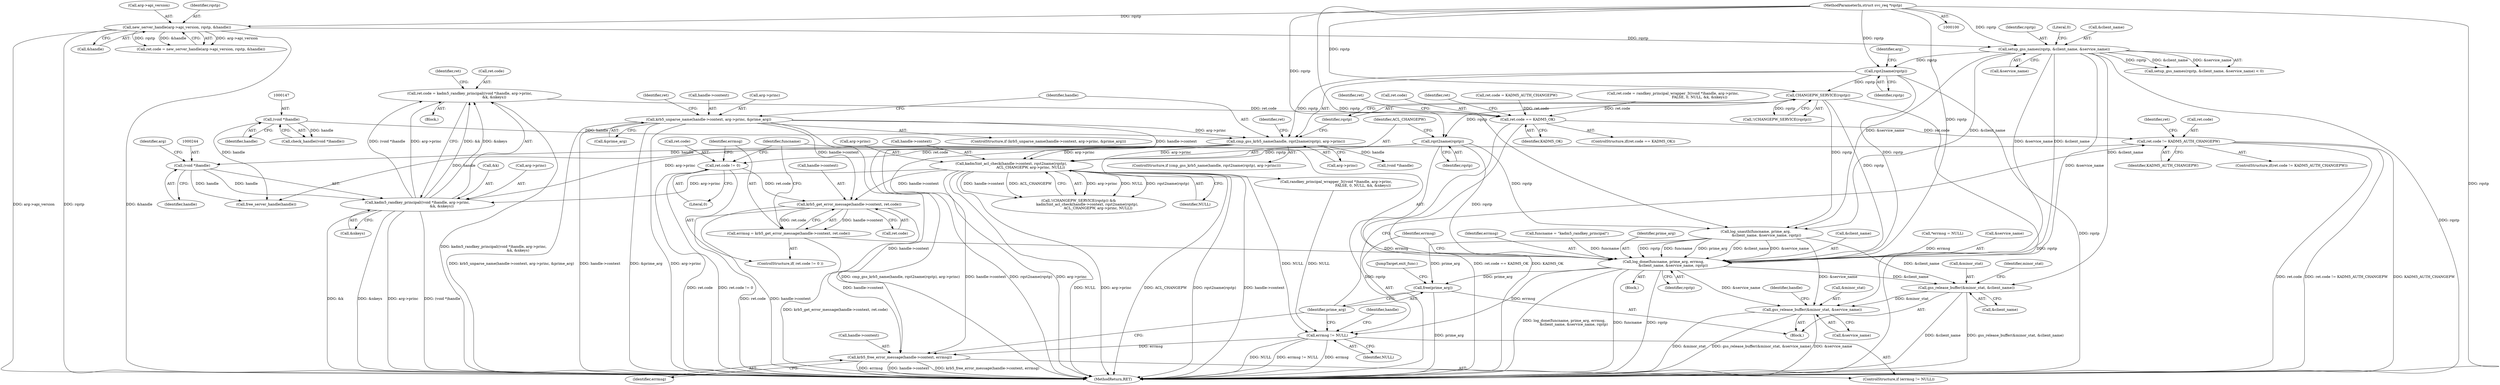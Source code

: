 digraph "0_krb5_83ed75feba32e46f736fcce0d96a0445f29b96c2_2@API" {
"1000238" [label="(Call,ret.code = kadm5_randkey_principal((void *)handle, arg->princ,\n                                           &k, &nkeys))"];
"1000242" [label="(Call,kadm5_randkey_principal((void *)handle, arg->princ,\n                                           &k, &nkeys))"];
"1000243" [label="(Call,(void *)handle)"];
"1000194" [label="(Call,cmp_gss_krb5_name(handle, rqst2name(rqstp), arg->princ))"];
"1000146" [label="(Call,(void *)handle)"];
"1000196" [label="(Call,rqst2name(rqstp))"];
"1000162" [label="(Call,setup_gss_names(rqstp, &client_name, &service_name))"];
"1000132" [label="(Call,new_server_handle(arg->api_version, rqstp, &handle))"];
"1000102" [label="(MethodParameterIn,struct svc_req *rqstp)"];
"1000177" [label="(Call,krb5_unparse_name(handle->context, arg->princ, &prime_arg))"];
"1000226" [label="(Call,kadm5int_acl_check(handle->context, rqst2name(rqstp),\n                                  ACL_CHANGEPW, arg->princ, NULL))"];
"1000230" [label="(Call,rqst2name(rqstp))"];
"1000224" [label="(Call,CHANGEPW_SERVICE(rqstp))"];
"1000269" [label="(Call,ret.code == KADM5_OK)"];
"1000286" [label="(Call,ret.code != KADM5_AUTH_CHANGEPW)"];
"1000293" [label="(Call,ret.code != 0)"];
"1000300" [label="(Call,krb5_get_error_message(handle->context, ret.code))"];
"1000298" [label="(Call,errmsg = krb5_get_error_message(handle->context, ret.code))"];
"1000307" [label="(Call,log_done(funcname, prime_arg, errmsg,\n                 &client_name, &service_name, rqstp))"];
"1000317" [label="(Call,errmsg != NULL)"];
"1000320" [label="(Call,krb5_free_error_message(handle->context, errmsg))"];
"1000325" [label="(Call,free(prime_arg))"];
"1000328" [label="(Call,gss_release_buffer(&minor_stat, &client_name))"];
"1000333" [label="(Call,gss_release_buffer(&minor_stat, &service_name))"];
"1000157" [label="(Call,funcname = \"kadm5_randkey_principal\")"];
"1000325" [label="(Call,free(prime_arg))"];
"1000298" [label="(Call,errmsg = krb5_get_error_message(handle->context, ret.code))"];
"1000137" [label="(Call,&handle)"];
"1000148" [label="(Identifier,handle)"];
"1000227" [label="(Call,handle->context)"];
"1000239" [label="(Call,ret.code)"];
"1000317" [label="(Call,errmsg != NULL)"];
"1000273" [label="(Identifier,KADM5_OK)"];
"1000133" [label="(Call,arg->api_version)"];
"1000193" [label="(ControlStructure,if (cmp_gss_krb5_name(handle, rqst2name(rqstp), arg->princ)))"];
"1000309" [label="(Identifier,prime_arg)"];
"1000230" [label="(Call,rqst2name(rqstp))"];
"1000322" [label="(Identifier,handle)"];
"1000247" [label="(Identifier,arg)"];
"1000103" [label="(Block,)"];
"1000320" [label="(Call,krb5_free_error_message(handle->context, errmsg))"];
"1000339" [label="(Identifier,handle)"];
"1000343" [label="(MethodReturn,RET)"];
"1000194" [label="(Call,cmp_gss_krb5_name(handle, rqst2name(rqstp), arg->princ))"];
"1000277" [label="(Identifier,ret)"];
"1000255" [label="(Call,log_unauth(funcname, prime_arg,\n                   &client_name, &service_name, rqstp))"];
"1000223" [label="(Call,!(CHANGEPW_SERVICE(rqstp)))"];
"1000162" [label="(Call,setup_gss_names(rqstp, &client_name, &service_name))"];
"1000294" [label="(Call,ret.code)"];
"1000321" [label="(Call,handle->context)"];
"1000232" [label="(Identifier,ACL_CHANGEPW)"];
"1000263" [label="(Call,ret.code = KADM5_AUTH_CHANGEPW)"];
"1000338" [label="(Call,free_server_handle(handle))"];
"1000315" [label="(Identifier,rqstp)"];
"1000285" [label="(ControlStructure,if(ret.code != KADM5_AUTH_CHANGEPW))"];
"1000245" [label="(Identifier,handle)"];
"1000204" [label="(Identifier,ret)"];
"1000161" [label="(Call,setup_gss_names(rqstp, &client_name, &service_name) < 0)"];
"1000196" [label="(Call,rqst2name(rqstp))"];
"1000181" [label="(Call,arg->princ)"];
"1000225" [label="(Identifier,rqstp)"];
"1000307" [label="(Call,log_done(funcname, prime_arg, errmsg,\n                 &client_name, &service_name, rqstp))"];
"1000295" [label="(Identifier,ret)"];
"1000195" [label="(Identifier,handle)"];
"1000164" [label="(Call,&client_name)"];
"1000318" [label="(Identifier,errmsg)"];
"1000237" [label="(Block,)"];
"1000334" [label="(Call,&minor_stat)"];
"1000251" [label="(Call,&nkeys)"];
"1000236" [label="(Identifier,NULL)"];
"1000242" [label="(Call,kadm5_randkey_principal((void *)handle, arg->princ,\n                                           &k, &nkeys))"];
"1000202" [label="(Call,ret.code = randkey_principal_wrapper_3((void *)handle, arg->princ,\n                                               FALSE, 0, NULL, &k, &nkeys))"];
"1000249" [label="(Call,&k)"];
"1000288" [label="(Identifier,ret)"];
"1000102" [label="(MethodParameterIn,struct svc_req *rqstp)"];
"1000270" [label="(Call,ret.code)"];
"1000146" [label="(Call,(void *)handle)"];
"1000268" [label="(ControlStructure,if(ret.code == KADM5_OK))"];
"1000290" [label="(Identifier,KADM5_AUTH_CHANGEPW)"];
"1000316" [label="(ControlStructure,if (errmsg != NULL))"];
"1000243" [label="(Call,(void *)handle)"];
"1000246" [label="(Call,arg->princ)"];
"1000311" [label="(Call,&client_name)"];
"1000326" [label="(Identifier,prime_arg)"];
"1000120" [label="(Call,*errmsg = NULL)"];
"1000297" [label="(Literal,0)"];
"1000189" [label="(Identifier,ret)"];
"1000198" [label="(Call,arg->princ)"];
"1000163" [label="(Identifier,rqstp)"];
"1000231" [label="(Identifier,rqstp)"];
"1000327" [label="(JumpTarget,exit_func:)"];
"1000301" [label="(Call,handle->context)"];
"1000238" [label="(Call,ret.code = kadm5_randkey_principal((void *)handle, arg->princ,\n                                           &k, &nkeys))"];
"1000336" [label="(Call,&service_name)"];
"1000328" [label="(Call,gss_release_buffer(&minor_stat, &client_name))"];
"1000300" [label="(Call,krb5_get_error_message(handle->context, ret.code))"];
"1000299" [label="(Identifier,errmsg)"];
"1000233" [label="(Call,arg->princ)"];
"1000128" [label="(Call,ret.code = new_server_handle(arg->api_version, rqstp, &handle))"];
"1000206" [label="(Call,randkey_principal_wrapper_3((void *)handle, arg->princ,\n                                               FALSE, 0, NULL, &k, &nkeys))"];
"1000271" [label="(Identifier,ret)"];
"1000166" [label="(Call,&service_name)"];
"1000292" [label="(ControlStructure,if( ret.code != 0 ))"];
"1000286" [label="(Call,ret.code != KADM5_AUTH_CHANGEPW)"];
"1000136" [label="(Identifier,rqstp)"];
"1000184" [label="(Call,&prime_arg)"];
"1000333" [label="(Call,gss_release_buffer(&minor_stat, &service_name))"];
"1000329" [label="(Call,&minor_stat)"];
"1000224" [label="(Call,CHANGEPW_SERVICE(rqstp))"];
"1000226" [label="(Call,kadm5int_acl_check(handle->context, rqst2name(rqstp),\n                                  ACL_CHANGEPW, arg->princ, NULL))"];
"1000304" [label="(Call,ret.code)"];
"1000145" [label="(Call,check_handle((void *)handle))"];
"1000178" [label="(Call,handle->context)"];
"1000132" [label="(Call,new_server_handle(arg->api_version, rqstp, &handle))"];
"1000199" [label="(Identifier,arg)"];
"1000177" [label="(Call,krb5_unparse_name(handle->context, arg->princ, &prime_arg))"];
"1000287" [label="(Call,ret.code)"];
"1000313" [label="(Call,&service_name)"];
"1000310" [label="(Identifier,errmsg)"];
"1000207" [label="(Call,(void *)handle)"];
"1000293" [label="(Call,ret.code != 0)"];
"1000291" [label="(Block,)"];
"1000176" [label="(ControlStructure,if (krb5_unparse_name(handle->context, arg->princ, &prime_arg)))"];
"1000331" [label="(Call,&client_name)"];
"1000197" [label="(Identifier,rqstp)"];
"1000222" [label="(Call,!(CHANGEPW_SERVICE(rqstp)) &&\n               kadm5int_acl_check(handle->context, rqst2name(rqstp),\n                                  ACL_CHANGEPW, arg->princ, NULL))"];
"1000168" [label="(Literal,0)"];
"1000269" [label="(Call,ret.code == KADM5_OK)"];
"1000319" [label="(Identifier,NULL)"];
"1000324" [label="(Identifier,errmsg)"];
"1000308" [label="(Identifier,funcname)"];
"1000335" [label="(Identifier,minor_stat)"];
"1000238" -> "1000237"  [label="AST: "];
"1000238" -> "1000242"  [label="CFG: "];
"1000239" -> "1000238"  [label="AST: "];
"1000242" -> "1000238"  [label="AST: "];
"1000271" -> "1000238"  [label="CFG: "];
"1000238" -> "1000343"  [label="DDG: kadm5_randkey_principal((void *)handle, arg->princ,\n                                           &k, &nkeys)"];
"1000242" -> "1000238"  [label="DDG: (void *)handle"];
"1000242" -> "1000238"  [label="DDG: arg->princ"];
"1000242" -> "1000238"  [label="DDG: &k"];
"1000242" -> "1000238"  [label="DDG: &nkeys"];
"1000238" -> "1000269"  [label="DDG: ret.code"];
"1000242" -> "1000251"  [label="CFG: "];
"1000243" -> "1000242"  [label="AST: "];
"1000246" -> "1000242"  [label="AST: "];
"1000249" -> "1000242"  [label="AST: "];
"1000251" -> "1000242"  [label="AST: "];
"1000242" -> "1000343"  [label="DDG: &nkeys"];
"1000242" -> "1000343"  [label="DDG: arg->princ"];
"1000242" -> "1000343"  [label="DDG: (void *)handle"];
"1000242" -> "1000343"  [label="DDG: &k"];
"1000243" -> "1000242"  [label="DDG: handle"];
"1000226" -> "1000242"  [label="DDG: arg->princ"];
"1000194" -> "1000242"  [label="DDG: arg->princ"];
"1000243" -> "1000245"  [label="CFG: "];
"1000244" -> "1000243"  [label="AST: "];
"1000245" -> "1000243"  [label="AST: "];
"1000247" -> "1000243"  [label="CFG: "];
"1000194" -> "1000243"  [label="DDG: handle"];
"1000243" -> "1000338"  [label="DDG: handle"];
"1000194" -> "1000193"  [label="AST: "];
"1000194" -> "1000198"  [label="CFG: "];
"1000195" -> "1000194"  [label="AST: "];
"1000196" -> "1000194"  [label="AST: "];
"1000198" -> "1000194"  [label="AST: "];
"1000204" -> "1000194"  [label="CFG: "];
"1000225" -> "1000194"  [label="CFG: "];
"1000194" -> "1000343"  [label="DDG: cmp_gss_krb5_name(handle, rqst2name(rqstp), arg->princ)"];
"1000194" -> "1000343"  [label="DDG: rqst2name(rqstp)"];
"1000194" -> "1000343"  [label="DDG: arg->princ"];
"1000146" -> "1000194"  [label="DDG: handle"];
"1000196" -> "1000194"  [label="DDG: rqstp"];
"1000177" -> "1000194"  [label="DDG: arg->princ"];
"1000194" -> "1000207"  [label="DDG: handle"];
"1000194" -> "1000206"  [label="DDG: arg->princ"];
"1000194" -> "1000226"  [label="DDG: arg->princ"];
"1000194" -> "1000338"  [label="DDG: handle"];
"1000146" -> "1000145"  [label="AST: "];
"1000146" -> "1000148"  [label="CFG: "];
"1000147" -> "1000146"  [label="AST: "];
"1000148" -> "1000146"  [label="AST: "];
"1000145" -> "1000146"  [label="CFG: "];
"1000146" -> "1000145"  [label="DDG: handle"];
"1000146" -> "1000338"  [label="DDG: handle"];
"1000196" -> "1000197"  [label="CFG: "];
"1000197" -> "1000196"  [label="AST: "];
"1000199" -> "1000196"  [label="CFG: "];
"1000196" -> "1000343"  [label="DDG: rqstp"];
"1000162" -> "1000196"  [label="DDG: rqstp"];
"1000102" -> "1000196"  [label="DDG: rqstp"];
"1000196" -> "1000224"  [label="DDG: rqstp"];
"1000196" -> "1000307"  [label="DDG: rqstp"];
"1000162" -> "1000161"  [label="AST: "];
"1000162" -> "1000166"  [label="CFG: "];
"1000163" -> "1000162"  [label="AST: "];
"1000164" -> "1000162"  [label="AST: "];
"1000166" -> "1000162"  [label="AST: "];
"1000168" -> "1000162"  [label="CFG: "];
"1000162" -> "1000343"  [label="DDG: rqstp"];
"1000162" -> "1000161"  [label="DDG: rqstp"];
"1000162" -> "1000161"  [label="DDG: &client_name"];
"1000162" -> "1000161"  [label="DDG: &service_name"];
"1000132" -> "1000162"  [label="DDG: rqstp"];
"1000102" -> "1000162"  [label="DDG: rqstp"];
"1000162" -> "1000255"  [label="DDG: &client_name"];
"1000162" -> "1000255"  [label="DDG: &service_name"];
"1000162" -> "1000307"  [label="DDG: &client_name"];
"1000162" -> "1000307"  [label="DDG: &service_name"];
"1000162" -> "1000328"  [label="DDG: &client_name"];
"1000162" -> "1000333"  [label="DDG: &service_name"];
"1000132" -> "1000128"  [label="AST: "];
"1000132" -> "1000137"  [label="CFG: "];
"1000133" -> "1000132"  [label="AST: "];
"1000136" -> "1000132"  [label="AST: "];
"1000137" -> "1000132"  [label="AST: "];
"1000128" -> "1000132"  [label="CFG: "];
"1000132" -> "1000343"  [label="DDG: arg->api_version"];
"1000132" -> "1000343"  [label="DDG: rqstp"];
"1000132" -> "1000343"  [label="DDG: &handle"];
"1000132" -> "1000128"  [label="DDG: arg->api_version"];
"1000132" -> "1000128"  [label="DDG: rqstp"];
"1000132" -> "1000128"  [label="DDG: &handle"];
"1000102" -> "1000132"  [label="DDG: rqstp"];
"1000102" -> "1000100"  [label="AST: "];
"1000102" -> "1000343"  [label="DDG: rqstp"];
"1000102" -> "1000224"  [label="DDG: rqstp"];
"1000102" -> "1000230"  [label="DDG: rqstp"];
"1000102" -> "1000255"  [label="DDG: rqstp"];
"1000102" -> "1000307"  [label="DDG: rqstp"];
"1000177" -> "1000176"  [label="AST: "];
"1000177" -> "1000184"  [label="CFG: "];
"1000178" -> "1000177"  [label="AST: "];
"1000181" -> "1000177"  [label="AST: "];
"1000184" -> "1000177"  [label="AST: "];
"1000189" -> "1000177"  [label="CFG: "];
"1000195" -> "1000177"  [label="CFG: "];
"1000177" -> "1000343"  [label="DDG: handle->context"];
"1000177" -> "1000343"  [label="DDG: &prime_arg"];
"1000177" -> "1000343"  [label="DDG: arg->princ"];
"1000177" -> "1000343"  [label="DDG: krb5_unparse_name(handle->context, arg->princ, &prime_arg)"];
"1000177" -> "1000226"  [label="DDG: handle->context"];
"1000177" -> "1000300"  [label="DDG: handle->context"];
"1000177" -> "1000320"  [label="DDG: handle->context"];
"1000226" -> "1000222"  [label="AST: "];
"1000226" -> "1000236"  [label="CFG: "];
"1000227" -> "1000226"  [label="AST: "];
"1000230" -> "1000226"  [label="AST: "];
"1000232" -> "1000226"  [label="AST: "];
"1000233" -> "1000226"  [label="AST: "];
"1000236" -> "1000226"  [label="AST: "];
"1000222" -> "1000226"  [label="CFG: "];
"1000226" -> "1000343"  [label="DDG: handle->context"];
"1000226" -> "1000343"  [label="DDG: NULL"];
"1000226" -> "1000343"  [label="DDG: arg->princ"];
"1000226" -> "1000343"  [label="DDG: ACL_CHANGEPW"];
"1000226" -> "1000343"  [label="DDG: rqst2name(rqstp)"];
"1000226" -> "1000222"  [label="DDG: arg->princ"];
"1000226" -> "1000222"  [label="DDG: NULL"];
"1000226" -> "1000222"  [label="DDG: rqst2name(rqstp)"];
"1000226" -> "1000222"  [label="DDG: handle->context"];
"1000226" -> "1000222"  [label="DDG: ACL_CHANGEPW"];
"1000230" -> "1000226"  [label="DDG: rqstp"];
"1000226" -> "1000300"  [label="DDG: handle->context"];
"1000226" -> "1000317"  [label="DDG: NULL"];
"1000226" -> "1000320"  [label="DDG: handle->context"];
"1000230" -> "1000231"  [label="CFG: "];
"1000231" -> "1000230"  [label="AST: "];
"1000232" -> "1000230"  [label="CFG: "];
"1000230" -> "1000343"  [label="DDG: rqstp"];
"1000224" -> "1000230"  [label="DDG: rqstp"];
"1000230" -> "1000255"  [label="DDG: rqstp"];
"1000230" -> "1000307"  [label="DDG: rqstp"];
"1000224" -> "1000223"  [label="AST: "];
"1000224" -> "1000225"  [label="CFG: "];
"1000225" -> "1000224"  [label="AST: "];
"1000223" -> "1000224"  [label="CFG: "];
"1000224" -> "1000343"  [label="DDG: rqstp"];
"1000224" -> "1000223"  [label="DDG: rqstp"];
"1000224" -> "1000255"  [label="DDG: rqstp"];
"1000224" -> "1000307"  [label="DDG: rqstp"];
"1000269" -> "1000268"  [label="AST: "];
"1000269" -> "1000273"  [label="CFG: "];
"1000270" -> "1000269"  [label="AST: "];
"1000273" -> "1000269"  [label="AST: "];
"1000277" -> "1000269"  [label="CFG: "];
"1000288" -> "1000269"  [label="CFG: "];
"1000269" -> "1000343"  [label="DDG: ret.code == KADM5_OK"];
"1000269" -> "1000343"  [label="DDG: KADM5_OK"];
"1000263" -> "1000269"  [label="DDG: ret.code"];
"1000202" -> "1000269"  [label="DDG: ret.code"];
"1000269" -> "1000286"  [label="DDG: ret.code"];
"1000286" -> "1000285"  [label="AST: "];
"1000286" -> "1000290"  [label="CFG: "];
"1000287" -> "1000286"  [label="AST: "];
"1000290" -> "1000286"  [label="AST: "];
"1000295" -> "1000286"  [label="CFG: "];
"1000326" -> "1000286"  [label="CFG: "];
"1000286" -> "1000343"  [label="DDG: ret.code != KADM5_AUTH_CHANGEPW"];
"1000286" -> "1000343"  [label="DDG: KADM5_AUTH_CHANGEPW"];
"1000286" -> "1000343"  [label="DDG: ret.code"];
"1000286" -> "1000293"  [label="DDG: ret.code"];
"1000293" -> "1000292"  [label="AST: "];
"1000293" -> "1000297"  [label="CFG: "];
"1000294" -> "1000293"  [label="AST: "];
"1000297" -> "1000293"  [label="AST: "];
"1000299" -> "1000293"  [label="CFG: "];
"1000308" -> "1000293"  [label="CFG: "];
"1000293" -> "1000343"  [label="DDG: ret.code"];
"1000293" -> "1000343"  [label="DDG: ret.code != 0"];
"1000293" -> "1000300"  [label="DDG: ret.code"];
"1000300" -> "1000298"  [label="AST: "];
"1000300" -> "1000304"  [label="CFG: "];
"1000301" -> "1000300"  [label="AST: "];
"1000304" -> "1000300"  [label="AST: "];
"1000298" -> "1000300"  [label="CFG: "];
"1000300" -> "1000343"  [label="DDG: ret.code"];
"1000300" -> "1000343"  [label="DDG: handle->context"];
"1000300" -> "1000298"  [label="DDG: handle->context"];
"1000300" -> "1000298"  [label="DDG: ret.code"];
"1000300" -> "1000320"  [label="DDG: handle->context"];
"1000298" -> "1000292"  [label="AST: "];
"1000299" -> "1000298"  [label="AST: "];
"1000308" -> "1000298"  [label="CFG: "];
"1000298" -> "1000343"  [label="DDG: krb5_get_error_message(handle->context, ret.code)"];
"1000298" -> "1000307"  [label="DDG: errmsg"];
"1000307" -> "1000291"  [label="AST: "];
"1000307" -> "1000315"  [label="CFG: "];
"1000308" -> "1000307"  [label="AST: "];
"1000309" -> "1000307"  [label="AST: "];
"1000310" -> "1000307"  [label="AST: "];
"1000311" -> "1000307"  [label="AST: "];
"1000313" -> "1000307"  [label="AST: "];
"1000315" -> "1000307"  [label="AST: "];
"1000318" -> "1000307"  [label="CFG: "];
"1000307" -> "1000343"  [label="DDG: rqstp"];
"1000307" -> "1000343"  [label="DDG: log_done(funcname, prime_arg, errmsg,\n                 &client_name, &service_name, rqstp)"];
"1000307" -> "1000343"  [label="DDG: funcname"];
"1000157" -> "1000307"  [label="DDG: funcname"];
"1000255" -> "1000307"  [label="DDG: funcname"];
"1000255" -> "1000307"  [label="DDG: prime_arg"];
"1000255" -> "1000307"  [label="DDG: &client_name"];
"1000255" -> "1000307"  [label="DDG: &service_name"];
"1000255" -> "1000307"  [label="DDG: rqstp"];
"1000120" -> "1000307"  [label="DDG: errmsg"];
"1000307" -> "1000317"  [label="DDG: errmsg"];
"1000307" -> "1000325"  [label="DDG: prime_arg"];
"1000307" -> "1000328"  [label="DDG: &client_name"];
"1000307" -> "1000333"  [label="DDG: &service_name"];
"1000317" -> "1000316"  [label="AST: "];
"1000317" -> "1000319"  [label="CFG: "];
"1000318" -> "1000317"  [label="AST: "];
"1000319" -> "1000317"  [label="AST: "];
"1000322" -> "1000317"  [label="CFG: "];
"1000326" -> "1000317"  [label="CFG: "];
"1000317" -> "1000343"  [label="DDG: errmsg"];
"1000317" -> "1000343"  [label="DDG: NULL"];
"1000317" -> "1000343"  [label="DDG: errmsg != NULL"];
"1000206" -> "1000317"  [label="DDG: NULL"];
"1000317" -> "1000320"  [label="DDG: errmsg"];
"1000320" -> "1000316"  [label="AST: "];
"1000320" -> "1000324"  [label="CFG: "];
"1000321" -> "1000320"  [label="AST: "];
"1000324" -> "1000320"  [label="AST: "];
"1000326" -> "1000320"  [label="CFG: "];
"1000320" -> "1000343"  [label="DDG: errmsg"];
"1000320" -> "1000343"  [label="DDG: handle->context"];
"1000320" -> "1000343"  [label="DDG: krb5_free_error_message(handle->context, errmsg)"];
"1000325" -> "1000103"  [label="AST: "];
"1000325" -> "1000326"  [label="CFG: "];
"1000326" -> "1000325"  [label="AST: "];
"1000327" -> "1000325"  [label="CFG: "];
"1000325" -> "1000343"  [label="DDG: prime_arg"];
"1000255" -> "1000325"  [label="DDG: prime_arg"];
"1000328" -> "1000103"  [label="AST: "];
"1000328" -> "1000331"  [label="CFG: "];
"1000329" -> "1000328"  [label="AST: "];
"1000331" -> "1000328"  [label="AST: "];
"1000335" -> "1000328"  [label="CFG: "];
"1000328" -> "1000343"  [label="DDG: &client_name"];
"1000328" -> "1000343"  [label="DDG: gss_release_buffer(&minor_stat, &client_name)"];
"1000255" -> "1000328"  [label="DDG: &client_name"];
"1000328" -> "1000333"  [label="DDG: &minor_stat"];
"1000333" -> "1000103"  [label="AST: "];
"1000333" -> "1000336"  [label="CFG: "];
"1000334" -> "1000333"  [label="AST: "];
"1000336" -> "1000333"  [label="AST: "];
"1000339" -> "1000333"  [label="CFG: "];
"1000333" -> "1000343"  [label="DDG: &minor_stat"];
"1000333" -> "1000343"  [label="DDG: gss_release_buffer(&minor_stat, &service_name)"];
"1000333" -> "1000343"  [label="DDG: &service_name"];
"1000255" -> "1000333"  [label="DDG: &service_name"];
}
